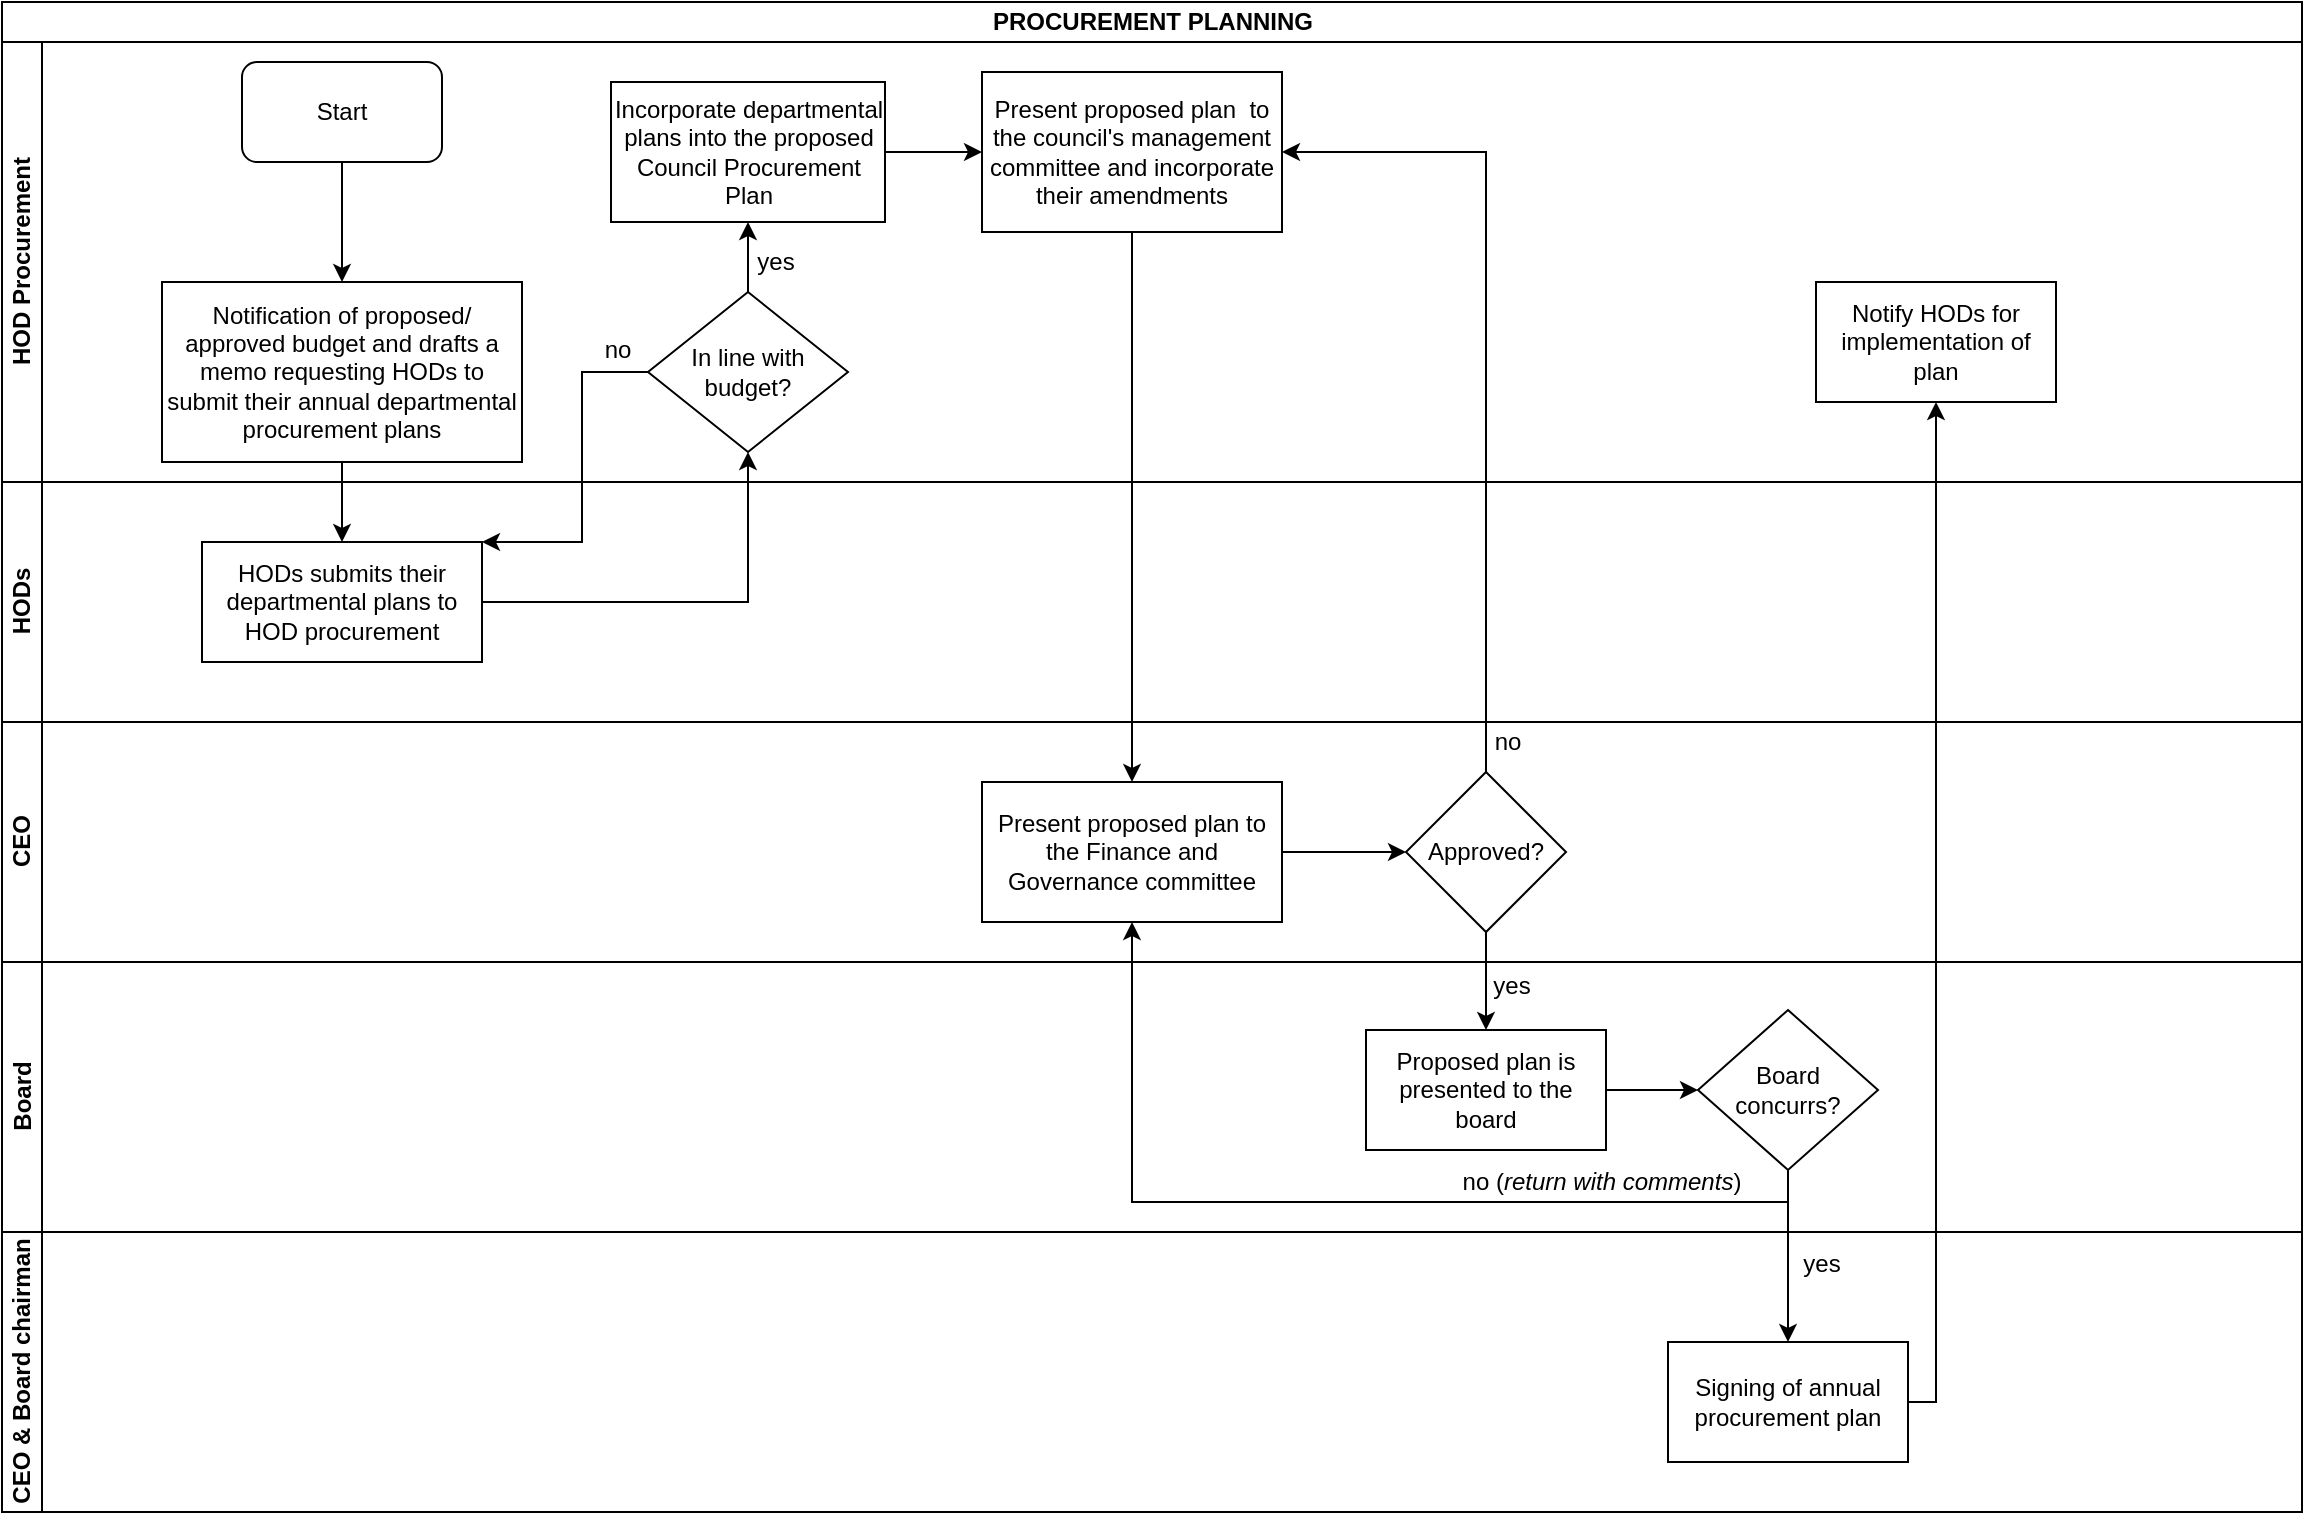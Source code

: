 <mxfile version="13.10.9" type="github">
  <diagram id="Wip_ogKb_KeGrW0c2JbW" name="Page-1">
    <mxGraphModel dx="1038" dy="547" grid="1" gridSize="10" guides="1" tooltips="1" connect="1" arrows="1" fold="1" page="1" pageScale="1" pageWidth="1169" pageHeight="827" math="0" shadow="0">
      <root>
        <mxCell id="0" />
        <mxCell id="1" parent="0" />
        <mxCell id="Ye9BgQ4vWa-Wv21mzPnw-2" value="PROCUREMENT PLANNING" style="swimlane;html=1;childLayout=stackLayout;resizeParent=1;resizeParentMax=0;horizontal=1;startSize=20;horizontalStack=0;" vertex="1" parent="1">
          <mxGeometry x="10" y="10" width="1150" height="755" as="geometry" />
        </mxCell>
        <mxCell id="Ye9BgQ4vWa-Wv21mzPnw-3" value="HOD Procurement" style="swimlane;html=1;startSize=20;horizontal=0;" vertex="1" parent="Ye9BgQ4vWa-Wv21mzPnw-2">
          <mxGeometry y="20" width="1150" height="220" as="geometry" />
        </mxCell>
        <mxCell id="Ye9BgQ4vWa-Wv21mzPnw-8" value="Start" style="rounded=1;whiteSpace=wrap;html=1;" vertex="1" parent="Ye9BgQ4vWa-Wv21mzPnw-3">
          <mxGeometry x="120" y="10" width="100" height="50" as="geometry" />
        </mxCell>
        <mxCell id="Ye9BgQ4vWa-Wv21mzPnw-11" value="Notification of proposed/ approved budget and drafts a memo requesting HODs to submit their annual departmental procurement plans" style="rounded=0;whiteSpace=wrap;html=1;" vertex="1" parent="Ye9BgQ4vWa-Wv21mzPnw-3">
          <mxGeometry x="80" y="120" width="180" height="90" as="geometry" />
        </mxCell>
        <mxCell id="Ye9BgQ4vWa-Wv21mzPnw-10" value="" style="edgeStyle=orthogonalEdgeStyle;rounded=0;orthogonalLoop=1;jettySize=auto;html=1;entryX=0.5;entryY=0;entryDx=0;entryDy=0;" edge="1" parent="Ye9BgQ4vWa-Wv21mzPnw-3" source="Ye9BgQ4vWa-Wv21mzPnw-8" target="Ye9BgQ4vWa-Wv21mzPnw-11">
          <mxGeometry relative="1" as="geometry">
            <mxPoint x="170" y="135" as="targetPoint" />
          </mxGeometry>
        </mxCell>
        <mxCell id="Ye9BgQ4vWa-Wv21mzPnw-16" value="In line with budget?" style="rhombus;whiteSpace=wrap;html=1;" vertex="1" parent="Ye9BgQ4vWa-Wv21mzPnw-3">
          <mxGeometry x="323" y="125" width="100" height="80" as="geometry" />
        </mxCell>
        <mxCell id="Ye9BgQ4vWa-Wv21mzPnw-19" value="no" style="text;html=1;strokeColor=none;fillColor=none;align=center;verticalAlign=middle;whiteSpace=wrap;rounded=0;" vertex="1" parent="Ye9BgQ4vWa-Wv21mzPnw-3">
          <mxGeometry x="288" y="144" width="40" height="20" as="geometry" />
        </mxCell>
        <mxCell id="Ye9BgQ4vWa-Wv21mzPnw-20" value="Incorporate departmental plans into the proposed Council Procurement Plan" style="whiteSpace=wrap;html=1;" vertex="1" parent="Ye9BgQ4vWa-Wv21mzPnw-3">
          <mxGeometry x="304.5" y="20" width="137" height="70" as="geometry" />
        </mxCell>
        <mxCell id="Ye9BgQ4vWa-Wv21mzPnw-21" value="" style="edgeStyle=orthogonalEdgeStyle;rounded=0;orthogonalLoop=1;jettySize=auto;html=1;" edge="1" parent="Ye9BgQ4vWa-Wv21mzPnw-3" source="Ye9BgQ4vWa-Wv21mzPnw-16" target="Ye9BgQ4vWa-Wv21mzPnw-20">
          <mxGeometry relative="1" as="geometry" />
        </mxCell>
        <mxCell id="Ye9BgQ4vWa-Wv21mzPnw-22" value="Present proposed plan&amp;nbsp; to the council&#39;s management committee and incorporate their amendments" style="whiteSpace=wrap;html=1;" vertex="1" parent="Ye9BgQ4vWa-Wv21mzPnw-3">
          <mxGeometry x="490" y="15" width="150" height="80" as="geometry" />
        </mxCell>
        <mxCell id="Ye9BgQ4vWa-Wv21mzPnw-23" value="" style="edgeStyle=orthogonalEdgeStyle;rounded=0;orthogonalLoop=1;jettySize=auto;html=1;" edge="1" parent="Ye9BgQ4vWa-Wv21mzPnw-3" source="Ye9BgQ4vWa-Wv21mzPnw-20" target="Ye9BgQ4vWa-Wv21mzPnw-22">
          <mxGeometry relative="1" as="geometry" />
        </mxCell>
        <mxCell id="Ye9BgQ4vWa-Wv21mzPnw-30" value="yes" style="text;html=1;strokeColor=none;fillColor=none;align=center;verticalAlign=middle;whiteSpace=wrap;rounded=0;" vertex="1" parent="Ye9BgQ4vWa-Wv21mzPnw-3">
          <mxGeometry x="367" y="100" width="40" height="20" as="geometry" />
        </mxCell>
        <mxCell id="Ye9BgQ4vWa-Wv21mzPnw-43" value="Notify HODs for implementation of plan" style="whiteSpace=wrap;html=1;" vertex="1" parent="Ye9BgQ4vWa-Wv21mzPnw-3">
          <mxGeometry x="907" y="120" width="120" height="60" as="geometry" />
        </mxCell>
        <mxCell id="Ye9BgQ4vWa-Wv21mzPnw-4" value="HODs" style="swimlane;html=1;startSize=20;horizontal=0;" vertex="1" parent="Ye9BgQ4vWa-Wv21mzPnw-2">
          <mxGeometry y="240" width="1150" height="120" as="geometry" />
        </mxCell>
        <mxCell id="Ye9BgQ4vWa-Wv21mzPnw-12" value="HODs submits their departmental plans to HOD procurement" style="whiteSpace=wrap;html=1;rounded=0;" vertex="1" parent="Ye9BgQ4vWa-Wv21mzPnw-4">
          <mxGeometry x="100" y="30" width="140" height="60" as="geometry" />
        </mxCell>
        <mxCell id="Ye9BgQ4vWa-Wv21mzPnw-5" value="CEO" style="swimlane;html=1;startSize=20;horizontal=0;" vertex="1" parent="Ye9BgQ4vWa-Wv21mzPnw-2">
          <mxGeometry y="360" width="1150" height="120" as="geometry" />
        </mxCell>
        <mxCell id="Ye9BgQ4vWa-Wv21mzPnw-24" value="Present proposed plan to the Finance and Governance committee" style="whiteSpace=wrap;html=1;" vertex="1" parent="Ye9BgQ4vWa-Wv21mzPnw-5">
          <mxGeometry x="490" y="30" width="150" height="70" as="geometry" />
        </mxCell>
        <mxCell id="Ye9BgQ4vWa-Wv21mzPnw-26" value="Approved?" style="rhombus;whiteSpace=wrap;html=1;" vertex="1" parent="Ye9BgQ4vWa-Wv21mzPnw-5">
          <mxGeometry x="702" y="25" width="80" height="80" as="geometry" />
        </mxCell>
        <mxCell id="Ye9BgQ4vWa-Wv21mzPnw-27" value="" style="edgeStyle=orthogonalEdgeStyle;rounded=0;orthogonalLoop=1;jettySize=auto;html=1;" edge="1" parent="Ye9BgQ4vWa-Wv21mzPnw-5" source="Ye9BgQ4vWa-Wv21mzPnw-24" target="Ye9BgQ4vWa-Wv21mzPnw-26">
          <mxGeometry relative="1" as="geometry" />
        </mxCell>
        <mxCell id="Ye9BgQ4vWa-Wv21mzPnw-34" value="no" style="text;html=1;strokeColor=none;fillColor=none;align=center;verticalAlign=middle;whiteSpace=wrap;rounded=0;" vertex="1" parent="Ye9BgQ4vWa-Wv21mzPnw-5">
          <mxGeometry x="733" width="40" height="20" as="geometry" />
        </mxCell>
        <mxCell id="Ye9BgQ4vWa-Wv21mzPnw-6" value="Board" style="swimlane;html=1;startSize=20;horizontal=0;" vertex="1" parent="Ye9BgQ4vWa-Wv21mzPnw-2">
          <mxGeometry y="480" width="1150" height="135" as="geometry" />
        </mxCell>
        <mxCell id="Ye9BgQ4vWa-Wv21mzPnw-28" value="Proposed plan is presented to the board" style="whiteSpace=wrap;html=1;" vertex="1" parent="Ye9BgQ4vWa-Wv21mzPnw-6">
          <mxGeometry x="682" y="34" width="120" height="60" as="geometry" />
        </mxCell>
        <mxCell id="Ye9BgQ4vWa-Wv21mzPnw-31" value="yes" style="text;html=1;strokeColor=none;fillColor=none;align=center;verticalAlign=middle;whiteSpace=wrap;rounded=0;" vertex="1" parent="Ye9BgQ4vWa-Wv21mzPnw-6">
          <mxGeometry x="735" y="2" width="40" height="20" as="geometry" />
        </mxCell>
        <mxCell id="Ye9BgQ4vWa-Wv21mzPnw-35" value="&lt;div&gt;Board&lt;/div&gt;&lt;div&gt;concurrs?&lt;br&gt;&lt;/div&gt;" style="rhombus;whiteSpace=wrap;html=1;" vertex="1" parent="Ye9BgQ4vWa-Wv21mzPnw-6">
          <mxGeometry x="848" y="24" width="90" height="80" as="geometry" />
        </mxCell>
        <mxCell id="Ye9BgQ4vWa-Wv21mzPnw-36" value="" style="edgeStyle=orthogonalEdgeStyle;rounded=0;orthogonalLoop=1;jettySize=auto;html=1;entryX=0;entryY=0.5;entryDx=0;entryDy=0;" edge="1" parent="Ye9BgQ4vWa-Wv21mzPnw-6" source="Ye9BgQ4vWa-Wv21mzPnw-28" target="Ye9BgQ4vWa-Wv21mzPnw-35">
          <mxGeometry relative="1" as="geometry">
            <mxPoint x="842" y="64" as="targetPoint" />
          </mxGeometry>
        </mxCell>
        <mxCell id="Ye9BgQ4vWa-Wv21mzPnw-39" value="no (&lt;i&gt;return with comments&lt;/i&gt;)" style="text;html=1;strokeColor=none;fillColor=none;align=center;verticalAlign=middle;whiteSpace=wrap;rounded=0;" vertex="1" parent="Ye9BgQ4vWa-Wv21mzPnw-6">
          <mxGeometry x="720" y="100" width="160" height="20" as="geometry" />
        </mxCell>
        <mxCell id="Ye9BgQ4vWa-Wv21mzPnw-7" value="CEO &amp;amp; Board chairman" style="swimlane;html=1;startSize=20;horizontal=0;" vertex="1" parent="Ye9BgQ4vWa-Wv21mzPnw-2">
          <mxGeometry y="615" width="1150" height="140" as="geometry" />
        </mxCell>
        <mxCell id="Ye9BgQ4vWa-Wv21mzPnw-40" value="Signing of annual procurement plan" style="whiteSpace=wrap;html=1;" vertex="1" parent="Ye9BgQ4vWa-Wv21mzPnw-7">
          <mxGeometry x="833" y="55" width="120" height="60" as="geometry" />
        </mxCell>
        <mxCell id="Ye9BgQ4vWa-Wv21mzPnw-13" value="" style="edgeStyle=orthogonalEdgeStyle;rounded=0;orthogonalLoop=1;jettySize=auto;html=1;" edge="1" parent="Ye9BgQ4vWa-Wv21mzPnw-2" source="Ye9BgQ4vWa-Wv21mzPnw-11" target="Ye9BgQ4vWa-Wv21mzPnw-12">
          <mxGeometry relative="1" as="geometry" />
        </mxCell>
        <mxCell id="Ye9BgQ4vWa-Wv21mzPnw-15" value="" style="edgeStyle=orthogonalEdgeStyle;rounded=0;orthogonalLoop=1;jettySize=auto;html=1;entryX=0.5;entryY=1;entryDx=0;entryDy=0;" edge="1" parent="Ye9BgQ4vWa-Wv21mzPnw-2" source="Ye9BgQ4vWa-Wv21mzPnw-12" target="Ye9BgQ4vWa-Wv21mzPnw-16">
          <mxGeometry relative="1" as="geometry">
            <mxPoint x="380" y="215" as="targetPoint" />
          </mxGeometry>
        </mxCell>
        <mxCell id="Ye9BgQ4vWa-Wv21mzPnw-18" value="" style="edgeStyle=orthogonalEdgeStyle;rounded=0;orthogonalLoop=1;jettySize=auto;html=1;entryX=1;entryY=0;entryDx=0;entryDy=0;" edge="1" parent="Ye9BgQ4vWa-Wv21mzPnw-2" source="Ye9BgQ4vWa-Wv21mzPnw-16" target="Ye9BgQ4vWa-Wv21mzPnw-12">
          <mxGeometry relative="1" as="geometry">
            <mxPoint x="253" y="185" as="targetPoint" />
            <Array as="points">
              <mxPoint x="290" y="185" />
              <mxPoint x="290" y="270" />
            </Array>
          </mxGeometry>
        </mxCell>
        <mxCell id="Ye9BgQ4vWa-Wv21mzPnw-25" value="" style="edgeStyle=orthogonalEdgeStyle;rounded=0;orthogonalLoop=1;jettySize=auto;html=1;" edge="1" parent="Ye9BgQ4vWa-Wv21mzPnw-2" source="Ye9BgQ4vWa-Wv21mzPnw-22" target="Ye9BgQ4vWa-Wv21mzPnw-24">
          <mxGeometry relative="1" as="geometry" />
        </mxCell>
        <mxCell id="Ye9BgQ4vWa-Wv21mzPnw-29" value="" style="edgeStyle=orthogonalEdgeStyle;rounded=0;orthogonalLoop=1;jettySize=auto;html=1;" edge="1" parent="Ye9BgQ4vWa-Wv21mzPnw-2" source="Ye9BgQ4vWa-Wv21mzPnw-26" target="Ye9BgQ4vWa-Wv21mzPnw-28">
          <mxGeometry relative="1" as="geometry" />
        </mxCell>
        <mxCell id="Ye9BgQ4vWa-Wv21mzPnw-33" value="" style="edgeStyle=orthogonalEdgeStyle;rounded=0;orthogonalLoop=1;jettySize=auto;html=1;entryX=1;entryY=0.5;entryDx=0;entryDy=0;exitX=0.5;exitY=0;exitDx=0;exitDy=0;" edge="1" parent="Ye9BgQ4vWa-Wv21mzPnw-2" source="Ye9BgQ4vWa-Wv21mzPnw-26" target="Ye9BgQ4vWa-Wv21mzPnw-22">
          <mxGeometry relative="1" as="geometry">
            <mxPoint x="750" y="295" as="targetPoint" />
            <Array as="points">
              <mxPoint x="742" y="75" />
            </Array>
          </mxGeometry>
        </mxCell>
        <mxCell id="Ye9BgQ4vWa-Wv21mzPnw-38" value="" style="edgeStyle=orthogonalEdgeStyle;rounded=0;orthogonalLoop=1;jettySize=auto;html=1;entryX=0.5;entryY=1;entryDx=0;entryDy=0;" edge="1" parent="Ye9BgQ4vWa-Wv21mzPnw-2" source="Ye9BgQ4vWa-Wv21mzPnw-35" target="Ye9BgQ4vWa-Wv21mzPnw-24">
          <mxGeometry relative="1" as="geometry">
            <mxPoint x="893" y="664" as="targetPoint" />
            <Array as="points">
              <mxPoint x="893" y="600" />
              <mxPoint x="565" y="600" />
            </Array>
          </mxGeometry>
        </mxCell>
        <mxCell id="Ye9BgQ4vWa-Wv21mzPnw-41" value="" style="edgeStyle=orthogonalEdgeStyle;rounded=0;orthogonalLoop=1;jettySize=auto;html=1;" edge="1" parent="Ye9BgQ4vWa-Wv21mzPnw-2" source="Ye9BgQ4vWa-Wv21mzPnw-35" target="Ye9BgQ4vWa-Wv21mzPnw-40">
          <mxGeometry relative="1" as="geometry" />
        </mxCell>
        <mxCell id="Ye9BgQ4vWa-Wv21mzPnw-44" value="" style="edgeStyle=orthogonalEdgeStyle;rounded=0;orthogonalLoop=1;jettySize=auto;html=1;entryX=0.5;entryY=1;entryDx=0;entryDy=0;" edge="1" parent="Ye9BgQ4vWa-Wv21mzPnw-2" source="Ye9BgQ4vWa-Wv21mzPnw-40" target="Ye9BgQ4vWa-Wv21mzPnw-43">
          <mxGeometry relative="1" as="geometry">
            <Array as="points">
              <mxPoint x="967" y="700" />
            </Array>
          </mxGeometry>
        </mxCell>
        <mxCell id="Ye9BgQ4vWa-Wv21mzPnw-42" value="yes" style="text;html=1;strokeColor=none;fillColor=none;align=center;verticalAlign=middle;whiteSpace=wrap;rounded=0;" vertex="1" parent="1">
          <mxGeometry x="900" y="631" width="40" height="20" as="geometry" />
        </mxCell>
      </root>
    </mxGraphModel>
  </diagram>
</mxfile>
